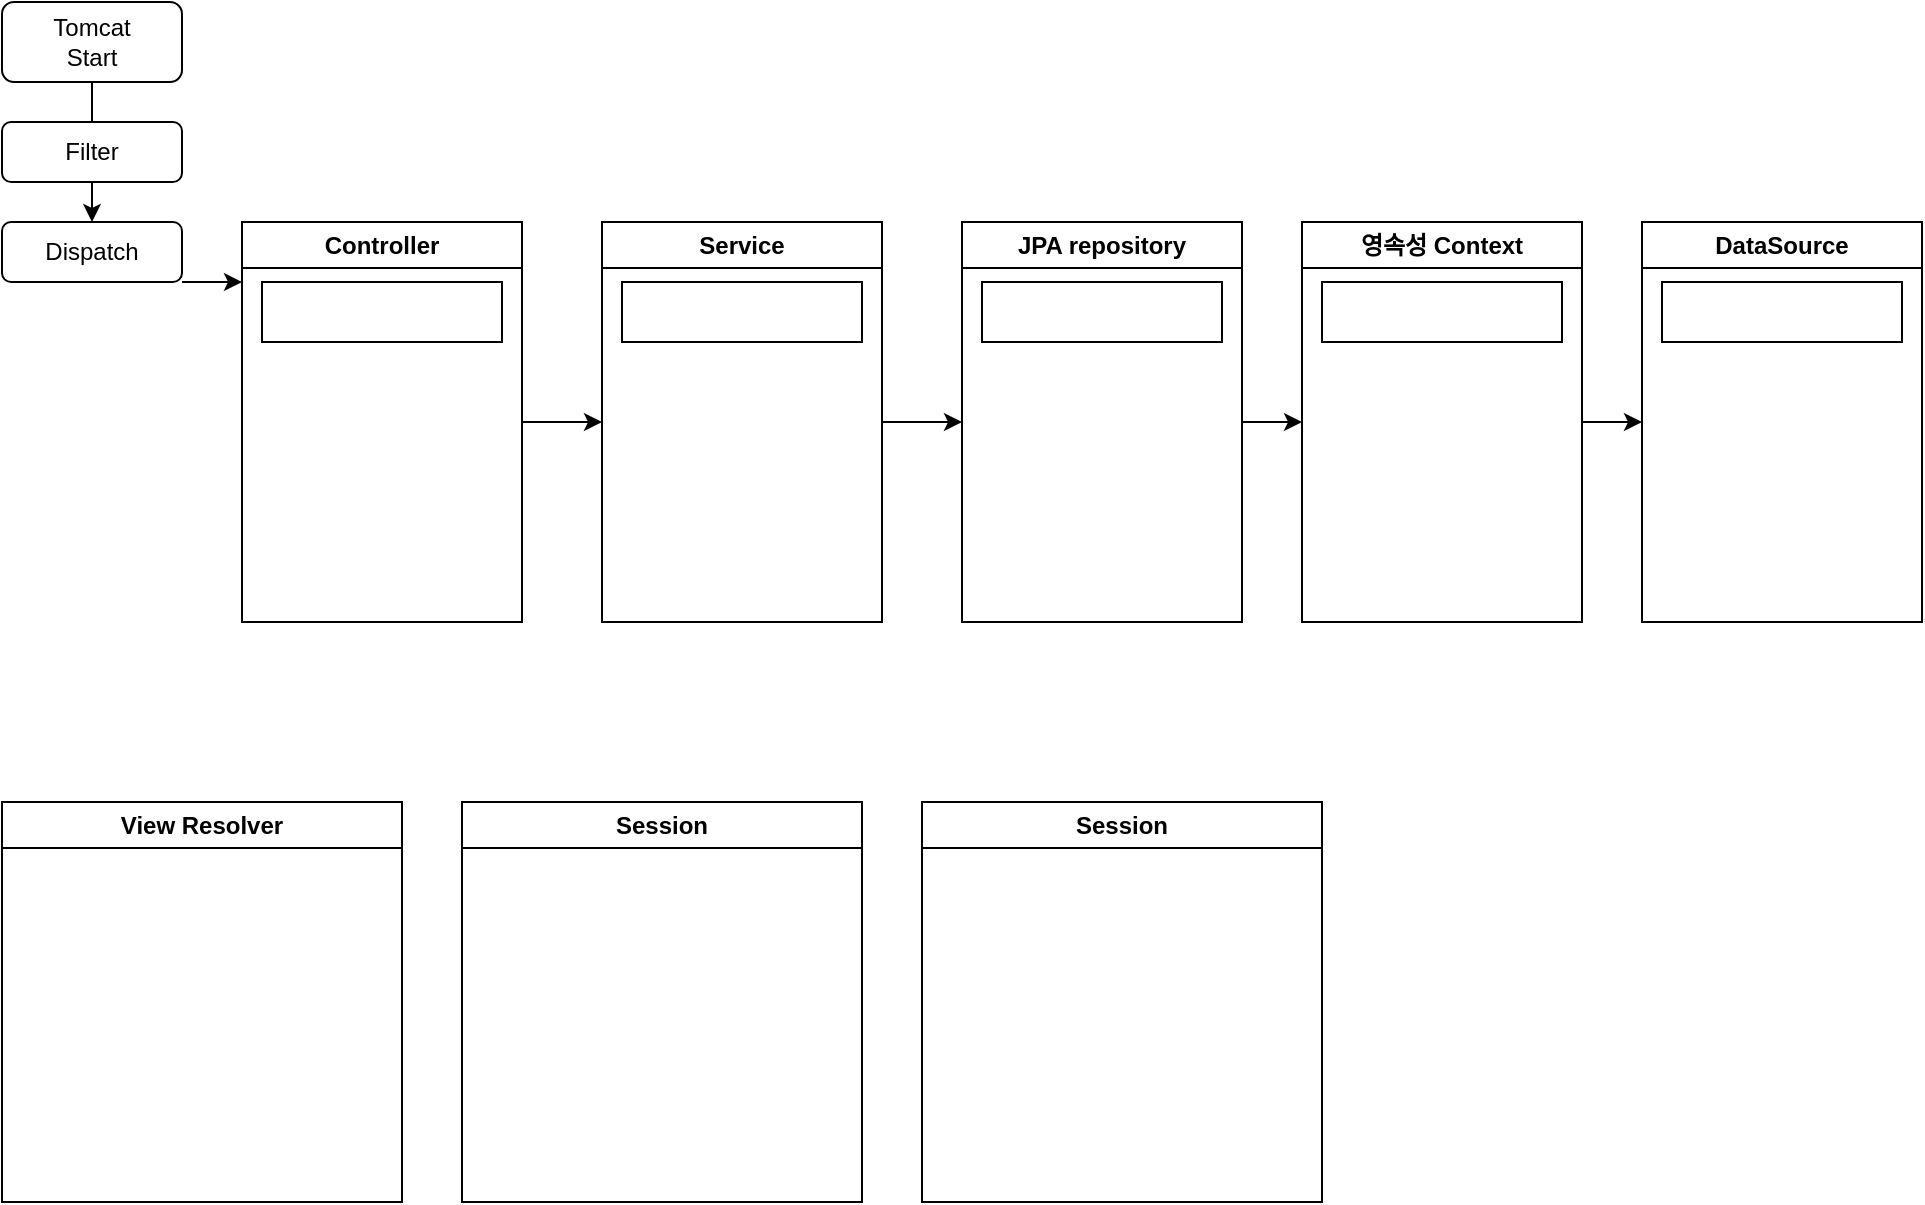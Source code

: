 <mxfile version="21.6.9" type="github">
  <diagram name="페이지-1" id="3I1f7R0n09HyqYH17yrr">
    <mxGraphModel dx="842" dy="508" grid="1" gridSize="10" guides="1" tooltips="1" connect="1" arrows="1" fold="1" page="1" pageScale="1" pageWidth="827" pageHeight="1169" math="0" shadow="0">
      <root>
        <mxCell id="0" />
        <mxCell id="1" parent="0" />
        <mxCell id="U0YM-yDJ73oniNCves_L-8" value="" style="edgeStyle=orthogonalEdgeStyle;rounded=0;orthogonalLoop=1;jettySize=auto;html=1;" edge="1" parent="1" source="U0YM-yDJ73oniNCves_L-1" target="U0YM-yDJ73oniNCves_L-3">
          <mxGeometry relative="1" as="geometry" />
        </mxCell>
        <mxCell id="U0YM-yDJ73oniNCves_L-1" value="Tomcat&lt;br&gt;Start" style="rounded=1;whiteSpace=wrap;html=1;" vertex="1" parent="1">
          <mxGeometry x="30" y="30" width="90" height="40" as="geometry" />
        </mxCell>
        <mxCell id="U0YM-yDJ73oniNCves_L-2" value="Filter" style="rounded=1;whiteSpace=wrap;html=1;" vertex="1" parent="1">
          <mxGeometry x="30" y="90" width="90" height="30" as="geometry" />
        </mxCell>
        <mxCell id="U0YM-yDJ73oniNCves_L-3" value="Dispatch" style="rounded=1;whiteSpace=wrap;html=1;" vertex="1" parent="1">
          <mxGeometry x="30" y="140" width="90" height="30" as="geometry" />
        </mxCell>
        <mxCell id="U0YM-yDJ73oniNCves_L-5" value="" style="endArrow=none;html=1;rounded=0;entryX=0.5;entryY=1;entryDx=0;entryDy=0;exitX=0.5;exitY=0;exitDx=0;exitDy=0;" edge="1" parent="1" source="U0YM-yDJ73oniNCves_L-2" target="U0YM-yDJ73oniNCves_L-1">
          <mxGeometry width="50" height="50" relative="1" as="geometry">
            <mxPoint x="60" y="110" as="sourcePoint" />
            <mxPoint x="110" y="60" as="targetPoint" />
          </mxGeometry>
        </mxCell>
        <mxCell id="U0YM-yDJ73oniNCves_L-28" value="" style="edgeStyle=orthogonalEdgeStyle;rounded=0;orthogonalLoop=1;jettySize=auto;html=1;" edge="1" parent="1" source="U0YM-yDJ73oniNCves_L-14" target="U0YM-yDJ73oniNCves_L-26">
          <mxGeometry relative="1" as="geometry" />
        </mxCell>
        <mxCell id="U0YM-yDJ73oniNCves_L-14" value="Controller" style="swimlane;whiteSpace=wrap;html=1;" vertex="1" parent="1">
          <mxGeometry x="150" y="140" width="140" height="200" as="geometry" />
        </mxCell>
        <mxCell id="U0YM-yDJ73oniNCves_L-16" value="" style="whiteSpace=wrap;html=1;" vertex="1" parent="U0YM-yDJ73oniNCves_L-14">
          <mxGeometry x="10" y="30" width="120" height="30" as="geometry" />
        </mxCell>
        <mxCell id="U0YM-yDJ73oniNCves_L-21" value="" style="endArrow=classic;html=1;rounded=0;exitX=1;exitY=1;exitDx=0;exitDy=0;" edge="1" parent="1" source="U0YM-yDJ73oniNCves_L-3">
          <mxGeometry width="50" height="50" relative="1" as="geometry">
            <mxPoint x="500" y="350" as="sourcePoint" />
            <mxPoint x="150" y="170" as="targetPoint" />
          </mxGeometry>
        </mxCell>
        <mxCell id="U0YM-yDJ73oniNCves_L-31" value="" style="edgeStyle=orthogonalEdgeStyle;rounded=0;orthogonalLoop=1;jettySize=auto;html=1;" edge="1" parent="1" source="U0YM-yDJ73oniNCves_L-26" target="U0YM-yDJ73oniNCves_L-29">
          <mxGeometry relative="1" as="geometry" />
        </mxCell>
        <mxCell id="U0YM-yDJ73oniNCves_L-26" value="Service" style="swimlane;whiteSpace=wrap;html=1;" vertex="1" parent="1">
          <mxGeometry x="330" y="140" width="140" height="200" as="geometry" />
        </mxCell>
        <mxCell id="U0YM-yDJ73oniNCves_L-27" value="" style="whiteSpace=wrap;html=1;" vertex="1" parent="U0YM-yDJ73oniNCves_L-26">
          <mxGeometry x="10" y="30" width="120" height="30" as="geometry" />
        </mxCell>
        <mxCell id="U0YM-yDJ73oniNCves_L-34" value="" style="edgeStyle=orthogonalEdgeStyle;rounded=0;orthogonalLoop=1;jettySize=auto;html=1;" edge="1" parent="1" source="U0YM-yDJ73oniNCves_L-29" target="U0YM-yDJ73oniNCves_L-32">
          <mxGeometry relative="1" as="geometry" />
        </mxCell>
        <mxCell id="U0YM-yDJ73oniNCves_L-29" value="JPA repository" style="swimlane;whiteSpace=wrap;html=1;" vertex="1" parent="1">
          <mxGeometry x="510" y="140" width="140" height="200" as="geometry" />
        </mxCell>
        <mxCell id="U0YM-yDJ73oniNCves_L-30" value="" style="whiteSpace=wrap;html=1;" vertex="1" parent="U0YM-yDJ73oniNCves_L-29">
          <mxGeometry x="10" y="30" width="120" height="30" as="geometry" />
        </mxCell>
        <mxCell id="U0YM-yDJ73oniNCves_L-37" value="" style="edgeStyle=orthogonalEdgeStyle;rounded=0;orthogonalLoop=1;jettySize=auto;html=1;" edge="1" parent="1" source="U0YM-yDJ73oniNCves_L-32" target="U0YM-yDJ73oniNCves_L-35">
          <mxGeometry relative="1" as="geometry" />
        </mxCell>
        <mxCell id="U0YM-yDJ73oniNCves_L-32" value="영속성 Context" style="swimlane;whiteSpace=wrap;html=1;" vertex="1" parent="1">
          <mxGeometry x="680" y="140" width="140" height="200" as="geometry" />
        </mxCell>
        <mxCell id="U0YM-yDJ73oniNCves_L-33" value="" style="whiteSpace=wrap;html=1;" vertex="1" parent="U0YM-yDJ73oniNCves_L-32">
          <mxGeometry x="10" y="30" width="120" height="30" as="geometry" />
        </mxCell>
        <mxCell id="U0YM-yDJ73oniNCves_L-35" value="DataSource" style="swimlane;whiteSpace=wrap;html=1;" vertex="1" parent="1">
          <mxGeometry x="850" y="140" width="140" height="200" as="geometry" />
        </mxCell>
        <mxCell id="U0YM-yDJ73oniNCves_L-36" value="" style="whiteSpace=wrap;html=1;" vertex="1" parent="U0YM-yDJ73oniNCves_L-35">
          <mxGeometry x="10" y="30" width="120" height="30" as="geometry" />
        </mxCell>
        <mxCell id="U0YM-yDJ73oniNCves_L-38" value="View Resolver" style="swimlane;whiteSpace=wrap;html=1;" vertex="1" parent="1">
          <mxGeometry x="30" y="430" width="200" height="200" as="geometry" />
        </mxCell>
        <mxCell id="U0YM-yDJ73oniNCves_L-39" value="Session" style="swimlane;whiteSpace=wrap;html=1;" vertex="1" parent="1">
          <mxGeometry x="260" y="430" width="200" height="200" as="geometry" />
        </mxCell>
        <mxCell id="U0YM-yDJ73oniNCves_L-40" value="Session" style="swimlane;whiteSpace=wrap;html=1;" vertex="1" parent="1">
          <mxGeometry x="490" y="430" width="200" height="200" as="geometry" />
        </mxCell>
      </root>
    </mxGraphModel>
  </diagram>
</mxfile>
